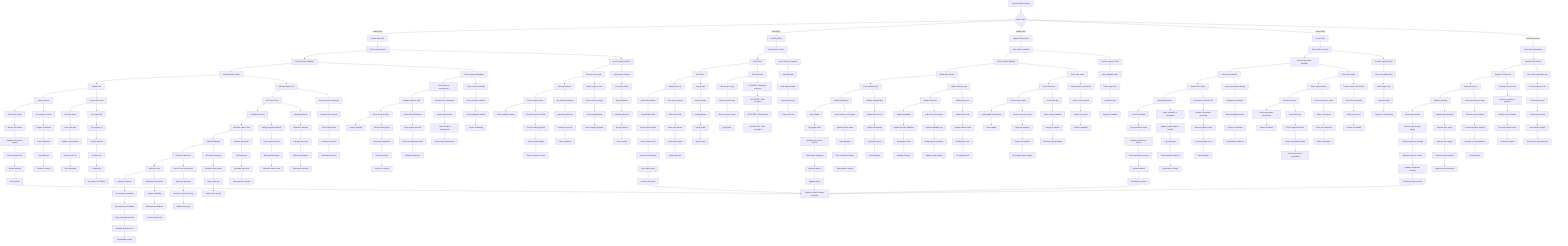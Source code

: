 %% Engineer Offers Flow
%% View at https://mermaid.live
flowchart TD
  A[Engineer Offers System] --> B{Action Type?}
  B -->|Submit Offer| C[Submit New Offer]
  B -->|View Offers| D[View My Offers]
  B -->|Update Offer| E[Update Existing Offer]
  B -->|Cancel Offer| F[Cancel Offer]
  B -->|Track Performance| G[Track Offer Performance]
  
  %% Submit New Offer
  C --> C1[Find Service Request]
  C1 --> C2[Check Request Eligibility]
  C2 --> C3[Calculate Offer Details]
  C3 --> C4[Submit Offer]
  C4 --> C5[Notify Customer]
  C5 --> C6[Track Offer Status]
  
  %% Find Service Request
  C1 --> C1A[Search nearby requests]
  C1A --> C1B[Filter by service type]
  C1B --> C1C[Filter by distance]
  C1C --> C1D[Check request status]
  C1D --> C1E[Select suitable request]
  
  %% Nearby Search
  C1A --> C1A1[Get engineer location]
  C1A1 --> C1A2[Set search radius]
  C1A2 --> C1A3[Query database]
  C1A3 --> C1A4[Calculate distances]
  C1A4 --> C1A5[Sort by distance]
  C1A5 --> C1A6[Return results]
  
  %% Service Type Filter
  C1B --> C1B1[Match engineer skills]
  C1B1 --> C1B2[Check service category]
  C1B2 --> C1B3[Verify expertise level]
  C1B3 --> C1B4[Filter matching requests]
  
  %% Distance Filter
  C1C --> C1C1[Set maximum distance]
  C1C1 --> C1C2[Calculate travel time]
  C1C2 --> C1C3[Consider travel cost]
  C1C3 --> C1C4[Filter by distance]
  
  %% Request Status Check
  C1D --> C1D1[Check if request is OPEN]
  C1D1 --> C1D2[Check if collecting offers]
  C1D2 --> C1D3[Verify request validity]
  C1D3 --> C1D4[Ensure request is active]
  
  %% Check Request Eligibility
  C2 --> C2A[Verify engineer availability]
  C2A --> C2B[Check request requirements]
  C2B --> C2C[Validate engineer skills]
  C2C --> C2D[Check previous offers]
  C2D --> C2E[Confirm eligibility]
  
  %% Engineer Availability
  C2A --> C2A1[Check current workload]
  C2A1 --> C2A2[Check schedule conflicts]
  C2A2 --> C2A3[Verify availability window]
  C2A3 --> C2A4[Confirm availability]
  
  %% Request Requirements
  C2B --> C2B1[Check service complexity]
  C2B1 --> C2B2[Verify required tools]
  C2B2 --> C2B3[Check material requirements]
  C2B3 --> C2B4[Assess time requirements]
  
  %% Engineer Skills Validation
  C2C --> C2C1[Check skill certifications]
  C2C1 --> C2C2[Verify experience level]
  C2C2 --> C2C3[Check specialization match]
  C2C3 --> C2C4[Validate competency]
  
  %% Previous Offers Check
  C2D --> C2D1[Check existing offers]
  C2D1 --> C2D2[Verify offer uniqueness]
  C2D2 --> C2D3[Check offer limits]
  C2D3 --> C2D4[Ensure no conflicts]
  
  %% Calculate Offer Details
  C3 --> C3A[Calculate Base Price]
  C3A --> C3B[Add Travel Costs]
  C3B --> C3C[Add Material Costs]
  C3C --> C3D[Calculate Labor Costs]
  C3D --> C3E[Add Profit Margin]
  C3E --> C3F[Calculate Total Price]
  C3F --> C3G[Add Offer Note]
  C3G --> C3H[Calculate Distance]
  
  %% Base Price Calculation
  C3A --> C3A1[Assess service complexity]
  C3A1 --> C3A2[Estimate time required]
  C3A2 --> C3A3[Check market rates]
  C3A3 --> C3A4[Set base hourly rate]
  C3A4 --> C3A5[Calculate base price]
  
  %% Travel Costs
  C3B --> C3B1[Calculate distance]
  C3B1 --> C3B2[Estimate travel time]
  C3B2 --> C3B3[Calculate fuel costs]
  C3B3 --> C3B4[Add travel allowance]
  C3B4 --> C3B5[Calculate travel total]
  
  %% Material Costs
  C3C --> C3C1[Identify required materials]
  C3C1 --> C3C2[Check material prices]
  C3C2 --> C3C3[Add material markup]
  C3C3 --> C3C4[Calculate material total]
  
  %% Labor Costs
  C3D --> C3D1[Estimate work hours]
  C3D1 --> C3D2[Set hourly rate]
  C3D2 --> C3D3[Calculate labor total]
  C3D3 --> C3D4[Add overtime if needed]
  
  %% Profit Margin
  C3E --> C3E1[Set profit percentage]
  C3E1 --> C3E2[Calculate profit amount]
  C3E2 --> C3E3[Add to total cost]
  C3E3 --> C3E4[Finalize profit margin]
  
  %% Total Price Calculation
  C3F --> C3F1[Sum all cost components]
  C3F1 --> C3F2[Apply any discounts]
  C3F2 --> C3F3[Round to nearest currency]
  C3F3 --> C3F4[Validate final price]
  
  %% Offer Note
  C3G --> C3G1[Add service description]
  C3G1 --> C3G2[Include availability]
  C3G2 --> C3G3[Add special conditions]
  C3G3 --> C3G4[Include contact info]
  
  %% Distance Calculation
  C3H --> C3H1[Get request coordinates]
  C3H1 --> C3H2[Get engineer coordinates]
  C3H2 --> C3H3[Apply Haversine formula]
  C3H3 --> C3H4[Calculate distance in km]
  C3H4 --> C3H5[Store distance value]
  
  %% Submit Offer
  C4 --> C4A[Create offer record]
  C4A --> C4B[Set offer status]
  C4B --> C4C[Store offer data]
  C4C --> C4D[Update request status]
  C4D --> C4E[Generate offer ID]
  C4E --> C4F[Offer submitted]
  
  %% Offer Record Creation
  C4A --> C4A1[Set request ID]
  C4A1 --> C4A2[Set engineer ID]
  C4A2 --> C4A3[Set offer amount]
  C4A3 --> C4A4[Set offer note]
  C4A4 --> C4A5[Set distance]
  C4A5 --> C4A6[Set status to OFFERED]
  
  %% Notify Customer
  C5 --> C5A[Get customer contact]
  C5A --> C5B[Prepare notification]
  C5B --> C5C[Send notification]
  C5C --> C5D[Log notification]
  C5D --> C5E[Customer notified]
  
  %% Track Offer Status
  C6 --> C6A[Monitor offer status]
  C6A --> C6B[Update performance metrics]
  C6B --> C6C[Track response time]
  C6C --> C6D[Update statistics]
  C6D --> C6E[Offer tracked]
  
  %% View My Offers
  D --> D1[Load Engineer Offers]
  D1 --> D2[Filter Offers]
  D2 --> D3[Sort Offers]
  D3 --> D4[Display Offer List]
  D4 --> D5[Show Offer Details]
  
  %% Load Engineer Offers
  D1 --> D1A[Query offers by engineer]
  D1A --> D1B[Load offer data]
  D1B --> D1C[Load request details]
  D1C --> D1D[Load customer info]
  D1D --> D1E[Prepare offer list]
  
  %% Filter Offers
  D2 --> D2A[Filter by status]
  D2A --> D2B[Filter by date range]
  D2B --> D2C[Filter by service type]
  D2C --> D2D[Filter by amount range]
  D2D --> D2E[Apply filters]
  
  %% Offer Status Filter
  D2A --> D2A1[OFFERED - Waiting for response]
  D2A1 --> D2A2[ACCEPTED - Offer accepted]
  D2A2 --> D2A3[REJECTED - Offer rejected]
  D2A3 --> D2A4[CANCELLED - Offer cancelled]
  
  %% Sort Offers
  D3 --> D3A[Sort by date]
  D3A --> D3B[Sort by amount]
  D3B --> D3C[Sort by distance]
  D3C --> D3D[Sort by status]
  D3D --> D3E[Apply sorting]
  
  %% Display Offer List
  D4 --> D4A[Show offer summary]
  D4A --> D4B[Show offer status]
  D4B --> D4C[Show quick actions]
  D4C --> D4D[Show offer metrics]
  D4D --> D4E[Display offer list]
  
  %% Show Offer Details
  D5 --> D5A[Load full offer data]
  D5A --> D5B[Show request details]
  D5B --> D5C[Show customer info]
  D5C --> D5D[Show offer breakdown]
  D5D --> D5E[Show offer history]
  D5E --> D5F[Display offer details]
  
  %% Update Existing Offer
  E --> E1[Select Offer to Update]
  E1 --> E2[Check Update Eligibility]
  E2 --> E3[Modify Offer Details]
  E3 --> E4[Save Updated Offer]
  E4 --> E5[Notify Stakeholders]
  E5 --> E6[Track Update]
  
  %% Select Offer to Update
  E1 --> E1A[Browse engineer offers]
  E1A --> E1B[Filter updatable offers]
  E1B --> E1C[Select target offer]
  E1C --> E1D[Load offer data]
  E1D --> E1E[Prepare for update]
  
  %% Check Update Eligibility
  E2 --> E2A[Check offer status]
  E2A --> E2B[Check time limits]
  E2B --> E2C[Check request status]
  E2C --> E2D[Verify update permissions]
  E2D --> E2E[Allow update]
  
  %% Update Eligibility Checks
  E2A --> E2A1[Ensure status is OFFERED]
  E2A1 --> E2A2[Check if not accepted]
  E2A2 --> E2A3[Verify not rejected]
  E2A3 --> E2A4[Confirm updatable]
  
  %% Time Limits Check
  E2B --> E2B1[Check offer age]
  E2B1 --> E2B2[Check request deadline]
  E2B2 --> E2B3[Verify time window]
  E2B3 --> E2B4[Allow time-based update]
  
  %% Request Status Check
  E2C --> E2C1[Check if request is active]
  E2C1 --> E2C2[Verify not assigned]
  E2C2 --> E2C3[Check not completed]
  E2C3 --> E2C4[Allow status-based update]
  
  %% Modify Offer Details
  E3 --> E3A[Update Offer Amount]
  E3A --> E3B[Update Offer Note]
  E3B --> E3C[Update Availability]
  E3C --> E3D[Update Special Conditions]
  E3D --> E3E[Recalculate Totals]
  E3E --> E3F[Validate Changes]
  
  %% Update Offer Amount
  E3A --> E3A1[Modify base price]
  E3A1 --> E3A2[Adjust travel costs]
  E3A2 --> E3A3[Update material costs]
  E3A3 --> E3A4[Modify labor costs]
  E3A4 --> E3A5[Recalculate total]
  
  %% Update Offer Note
  E3B --> E3B1[Edit service description]
  E3B1 --> E3B2[Update availability info]
  E3B2 --> E3B3[Modify special conditions]
  E3B3 --> E3B4[Update contact details]
  
  %% Save Updated Offer
  E4 --> E4A[Validate updated data]
  E4A --> E4B[Update offer record]
  E4B --> E4C[Update timestamps]
  E4C --> E4D[Log update history]
  E4D --> E4E[Save changes]
  
  %% Notify Stakeholders
  E5 --> E5A[Notify customer of changes]
  E5A --> E5B[Update request status]
  E5B --> E5C[Log notification]
  E5C --> E5D[Track notification delivery]
  E5D --> E5E[Stakeholders notified]
  
  %% Track Update
  E6 --> E6A[Log update event]
  E6A --> E6B[Update performance metrics]
  E6B --> E6C[Track update frequency]
  E6C --> E6D[Update statistics]
  E6D --> E6E[Update tracked]
  
  %% Cancel Offer
  F --> F1[Select Offer to Cancel]
  F1 --> F2[Check Cancellation Eligibility]
  F2 --> F3[Confirm Cancellation]
  F3 --> F4[Update Offer Status]
  F4 --> F5[Notify Stakeholders]
  F5 --> F6[Track Cancellation]
  
  %% Select Offer to Cancel
  F1 --> F1A[Browse engineer offers]
  F1A --> F1B[Filter cancellable offers]
  F1B --> F1C[Select target offer]
  F1C --> F1D[Load offer data]
  F1D --> F1E[Prepare for cancellation]
  
  %% Check Cancellation Eligibility
  F2 --> F2A[Check offer status]
  F2A --> F2B[Check request status]
  F2B --> F2C[Check time limits]
  F2C --> F2D[Verify cancellation permissions]
  F2D --> F2E[Allow cancellation]
  
  %% Cancellation Eligibility
  F2A --> F2A1[Ensure status is OFFERED]
  F2A1 --> F2A2[Check if not accepted]
  F2A2 --> F2A3[Verify not rejected]
  F2A3 --> F2A4[Confirm cancellable]
  
  %% Request Status Check
  F2B --> F2B1[Check if request is active]
  F2B1 --> F2B2[Verify not assigned]
  F2B2 --> F2B3[Check not completed]
  F2B3 --> F2B4[Allow cancellation]
  
  %% Time Limits Check
  F2C --> F2C1[Check offer age]
  F2C1 --> F2C2[Check request deadline]
  F2C2 --> F2C3[Verify cancellation window]
  F2C3 --> F2C4[Allow time-based cancellation]
  
  %% Confirm Cancellation
  F3 --> F3A[Show cancellation warning]
  F3A --> F3B[Request confirmation]
  F3B --> F3C[Add cancellation reason]
  F3C --> F3D[Confirm cancellation]
  F3D --> F3E[Cancellation confirmed]
  
  %% Update Offer Status
  F4 --> F4A[Set status to CANCELLED]
  F4A --> F4B[Update cancellation timestamp]
  F4B --> F4C[Add cancellation reason]
  F4C --> F4D[Log cancellation event]
  F4D --> F4E[Save changes]
  
  %% Notify Stakeholders
  F5 --> F5A[Notify customer of cancellation]
  F5A --> F5B[Update request status if needed]
  F5B --> F5C[Log notification]
  F5C --> F5D[Track notification delivery]
  F5D --> F5E[Stakeholders notified]
  
  %% Track Cancellation
  F6 --> F6A[Log cancellation event]
  F6A --> F6B[Update performance metrics]
  F6B --> F6C[Track cancellation reasons]
  F6C --> F6D[Update statistics]
  F6D --> F6E[Cancellation tracked]
  
  %% Track Offer Performance
  G --> G1[Monitor Offer Metrics]
  G1 --> G2[Analyze Performance]
  G2 --> G3[Generate Reports]
  G3 --> G4[Optimize Strategy]
  G4 --> G5[Track Improvements]
  
  %% Monitor Offer Metrics
  G1 --> G1A[Track offer submission rate]
  G1A --> G1B[Track acceptance rate]
  G1B --> G1C[Track rejection rate]
  G1C --> G1D[Track response time]
  G1D --> G1E[Track distance impact]
  G1E --> G1F[Track price competitiveness]
  
  %% Analyze Performance
  G2 --> G2A[Calculate success rate]
  G2A --> G2B[Analyze acceptance patterns]
  G2B --> G2C[Identify success factors]
  G2C --> G2D[Find improvement areas]
  G2D --> G2E[Generate insights]
  
  %% Generate Reports
  G3 --> G3A[Create performance report]
  G3A --> G3B[Generate trend analysis]
  G3B --> G3C[Create competitor analysis]
  G3C --> G3D[Generate recommendations]
  G3D --> G3E[Export reports]
  
  %% Optimize Strategy
  G4 --> G4A[Adjust pricing strategy]
  G4A --> G4B[Optimize offer timing]
  G4B --> G4C[Improve offer quality]
  G4C --> G4D[Enhance communication]
  G4D --> G4E[Implement improvements]
  
  %% Track Improvements
  G5 --> G5A[Monitor improvement impact]
  G5A --> G5B[Track performance changes]
  G5B --> G5C[Measure success metrics]
  G5C --> G5D[Update optimization strategy]
  G5D --> G5E[Continuous improvement]
  
  %% End points
  C6E --> Z[Engineer Offers Process Complete]
  D5F --> Z
  E6E --> Z
  F6E --> Z
  G5E --> Z
